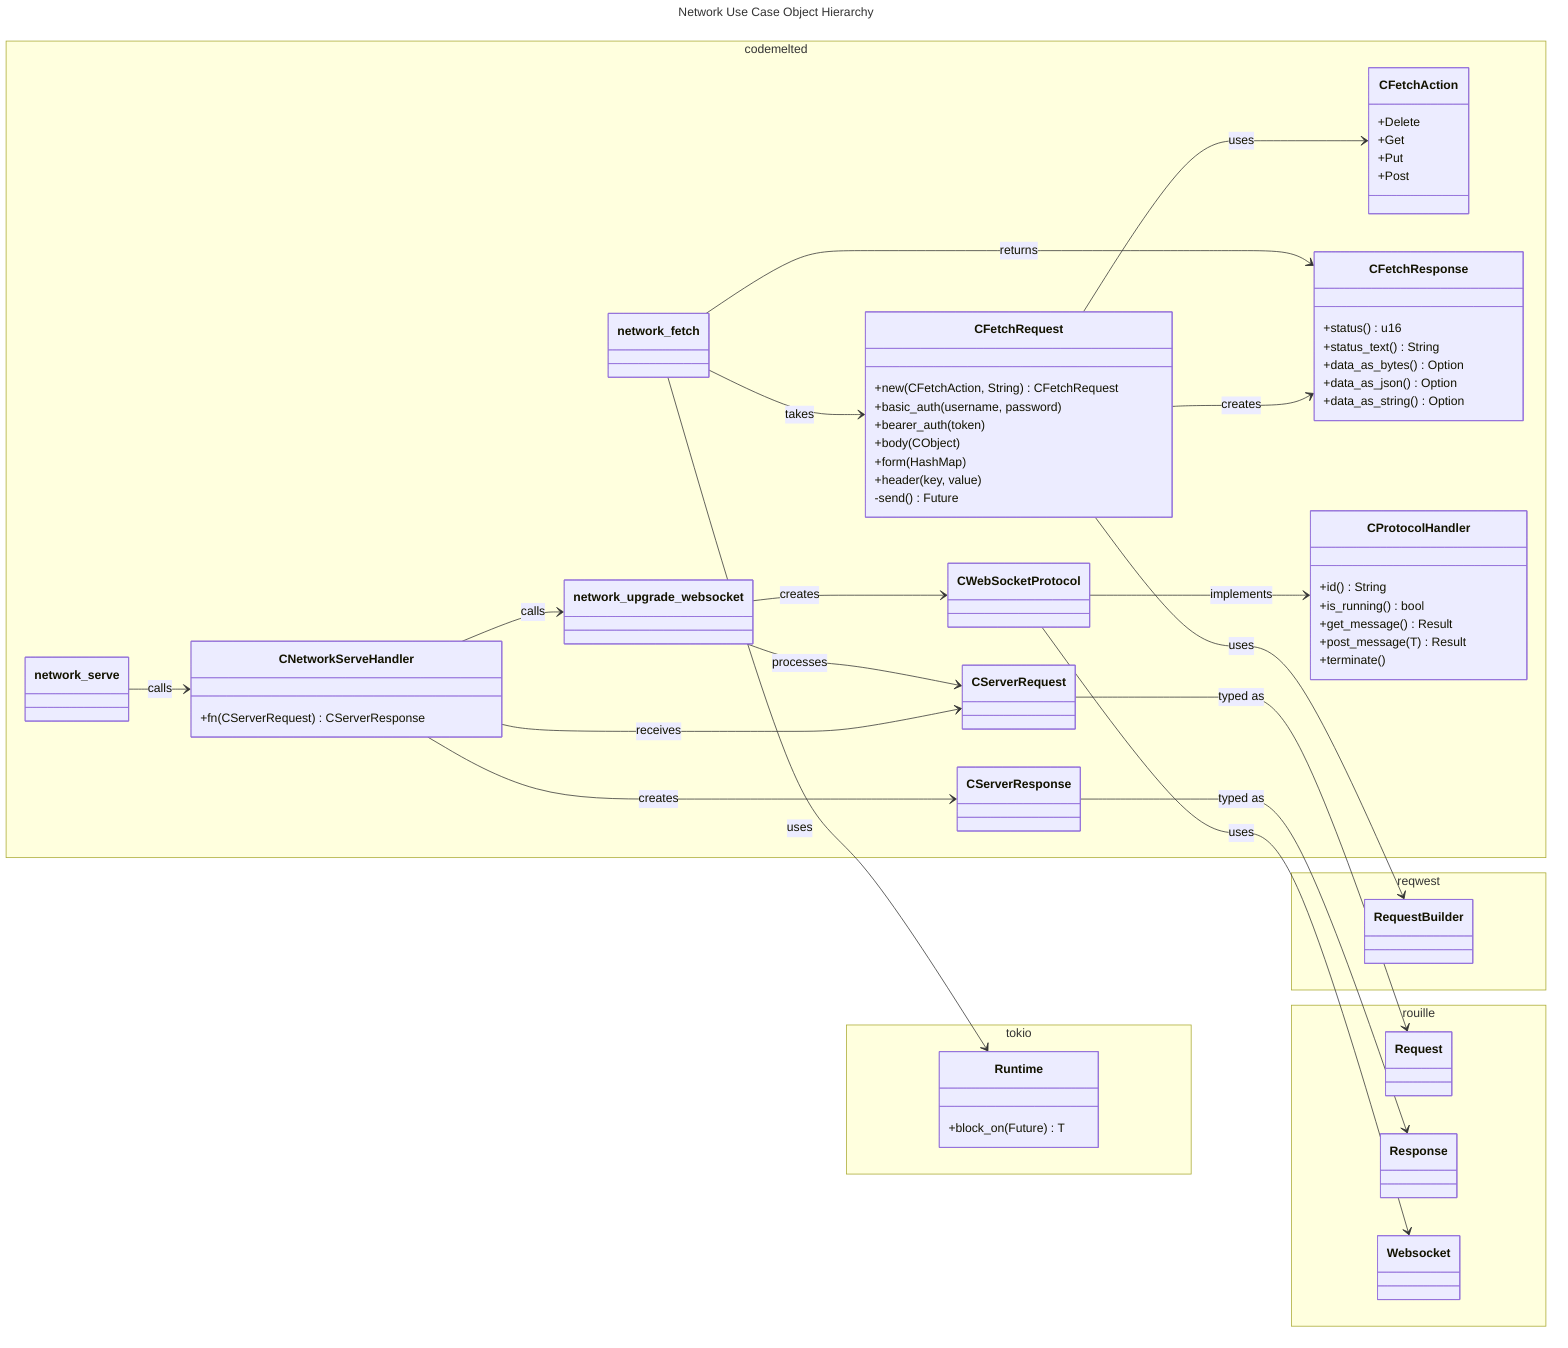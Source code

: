 ---
title: Network Use Case Object Hierarchy
---
classDiagram
  direction LR
  namespace codemelted {
    class CFetchAction {
      +Delete
      +Get
      +Put
      +Post
    }
    class CFetchRequest {
      +new(CFetchAction, String) CFetchRequest
      +basic_auth(username, password)
      +bearer_auth(token)
      +body(CObject)
      +form(HashMap)
      +header(key, value)
      -send() Future
    }
    class CFetchResponse {
      +status() u16
      +status_text() String
      +data_as_bytes() Option
      +data_as_json() Option
      +data_as_string() Option
    }
    class CServerRequest
    class CServerResponse
    class CNetworkServeHandler {
      +fn(CServerRequest) CServerResponse
    }
    class CWebSocketProtocol
    class CProtocolHandler {
      +id() String
      +is_running() bool
      +get_message() Result
      +post_message(T) Result
      +terminate()
    }
    class network_fetch
    class network_serve
    class network_upgrade_websocket
  }
  namespace reqwest {
    class RequestBuilder
  }
  namespace rouille {
    class Request
    class Response
    class Websocket
  }
  namespace tokio {
    class Runtime {
      +block_on(Future) T
    }
  }
  CFetchRequest --> CFetchAction: uses
  CFetchRequest --> RequestBuilder: uses
  CFetchRequest --> CFetchResponse: creates
  CServerRequest --> Request: typed as
  CServerResponse --> Response: typed as
  CNetworkServeHandler --> CServerRequest: receives
  CNetworkServeHandler --> CServerResponse: creates
  CNetworkServeHandler --> network_upgrade_websocket: calls
  CWebSocketProtocol --> CProtocolHandler: implements
  CWebSocketProtocol --> Websocket: uses
  network_fetch --> CFetchRequest: takes
  network_fetch --> CFetchResponse: returns
  network_fetch --> Runtime: uses
  network_serve --> CNetworkServeHandler: calls
  network_upgrade_websocket --> CServerRequest: processes
  network_upgrade_websocket --> CWebSocketProtocol: creates